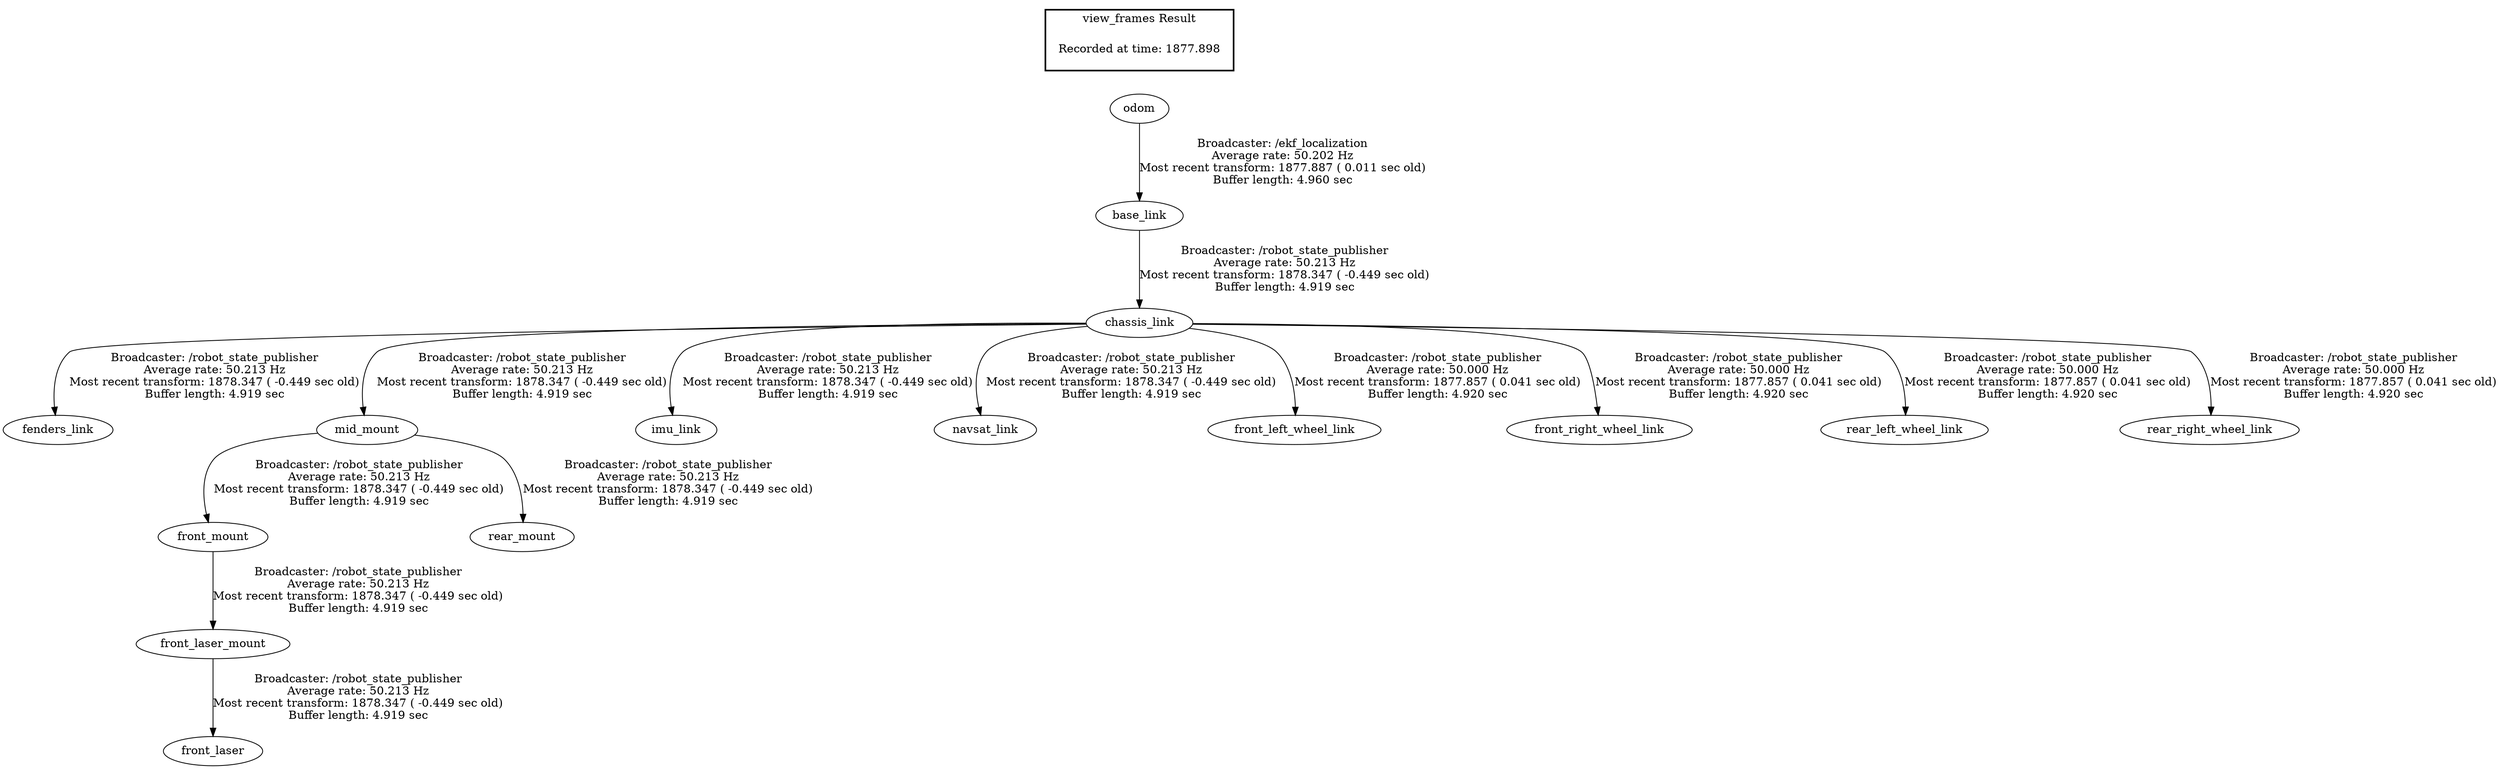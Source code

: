 digraph G {
"odom" -> "base_link"[label="Broadcaster: /ekf_localization\nAverage rate: 50.202 Hz\nMost recent transform: 1877.887 ( 0.011 sec old)\nBuffer length: 4.960 sec\n"];
"base_link" -> "chassis_link"[label="Broadcaster: /robot_state_publisher\nAverage rate: 50.213 Hz\nMost recent transform: 1878.347 ( -0.449 sec old)\nBuffer length: 4.919 sec\n"];
"chassis_link" -> "fenders_link"[label="Broadcaster: /robot_state_publisher\nAverage rate: 50.213 Hz\nMost recent transform: 1878.347 ( -0.449 sec old)\nBuffer length: 4.919 sec\n"];
"front_laser_mount" -> "front_laser"[label="Broadcaster: /robot_state_publisher\nAverage rate: 50.213 Hz\nMost recent transform: 1878.347 ( -0.449 sec old)\nBuffer length: 4.919 sec\n"];
"front_mount" -> "front_laser_mount"[label="Broadcaster: /robot_state_publisher\nAverage rate: 50.213 Hz\nMost recent transform: 1878.347 ( -0.449 sec old)\nBuffer length: 4.919 sec\n"];
"mid_mount" -> "front_mount"[label="Broadcaster: /robot_state_publisher\nAverage rate: 50.213 Hz\nMost recent transform: 1878.347 ( -0.449 sec old)\nBuffer length: 4.919 sec\n"];
"chassis_link" -> "mid_mount"[label="Broadcaster: /robot_state_publisher\nAverage rate: 50.213 Hz\nMost recent transform: 1878.347 ( -0.449 sec old)\nBuffer length: 4.919 sec\n"];
"chassis_link" -> "imu_link"[label="Broadcaster: /robot_state_publisher\nAverage rate: 50.213 Hz\nMost recent transform: 1878.347 ( -0.449 sec old)\nBuffer length: 4.919 sec\n"];
"chassis_link" -> "navsat_link"[label="Broadcaster: /robot_state_publisher\nAverage rate: 50.213 Hz\nMost recent transform: 1878.347 ( -0.449 sec old)\nBuffer length: 4.919 sec\n"];
"mid_mount" -> "rear_mount"[label="Broadcaster: /robot_state_publisher\nAverage rate: 50.213 Hz\nMost recent transform: 1878.347 ( -0.449 sec old)\nBuffer length: 4.919 sec\n"];
"chassis_link" -> "front_left_wheel_link"[label="Broadcaster: /robot_state_publisher\nAverage rate: 50.000 Hz\nMost recent transform: 1877.857 ( 0.041 sec old)\nBuffer length: 4.920 sec\n"];
"chassis_link" -> "front_right_wheel_link"[label="Broadcaster: /robot_state_publisher\nAverage rate: 50.000 Hz\nMost recent transform: 1877.857 ( 0.041 sec old)\nBuffer length: 4.920 sec\n"];
"chassis_link" -> "rear_left_wheel_link"[label="Broadcaster: /robot_state_publisher\nAverage rate: 50.000 Hz\nMost recent transform: 1877.857 ( 0.041 sec old)\nBuffer length: 4.920 sec\n"];
"chassis_link" -> "rear_right_wheel_link"[label="Broadcaster: /robot_state_publisher\nAverage rate: 50.000 Hz\nMost recent transform: 1877.857 ( 0.041 sec old)\nBuffer length: 4.920 sec\n"];
edge [style=invis];
 subgraph cluster_legend { style=bold; color=black; label ="view_frames Result";
"Recorded at time: 1877.898"[ shape=plaintext ] ;
 }->"odom";
}